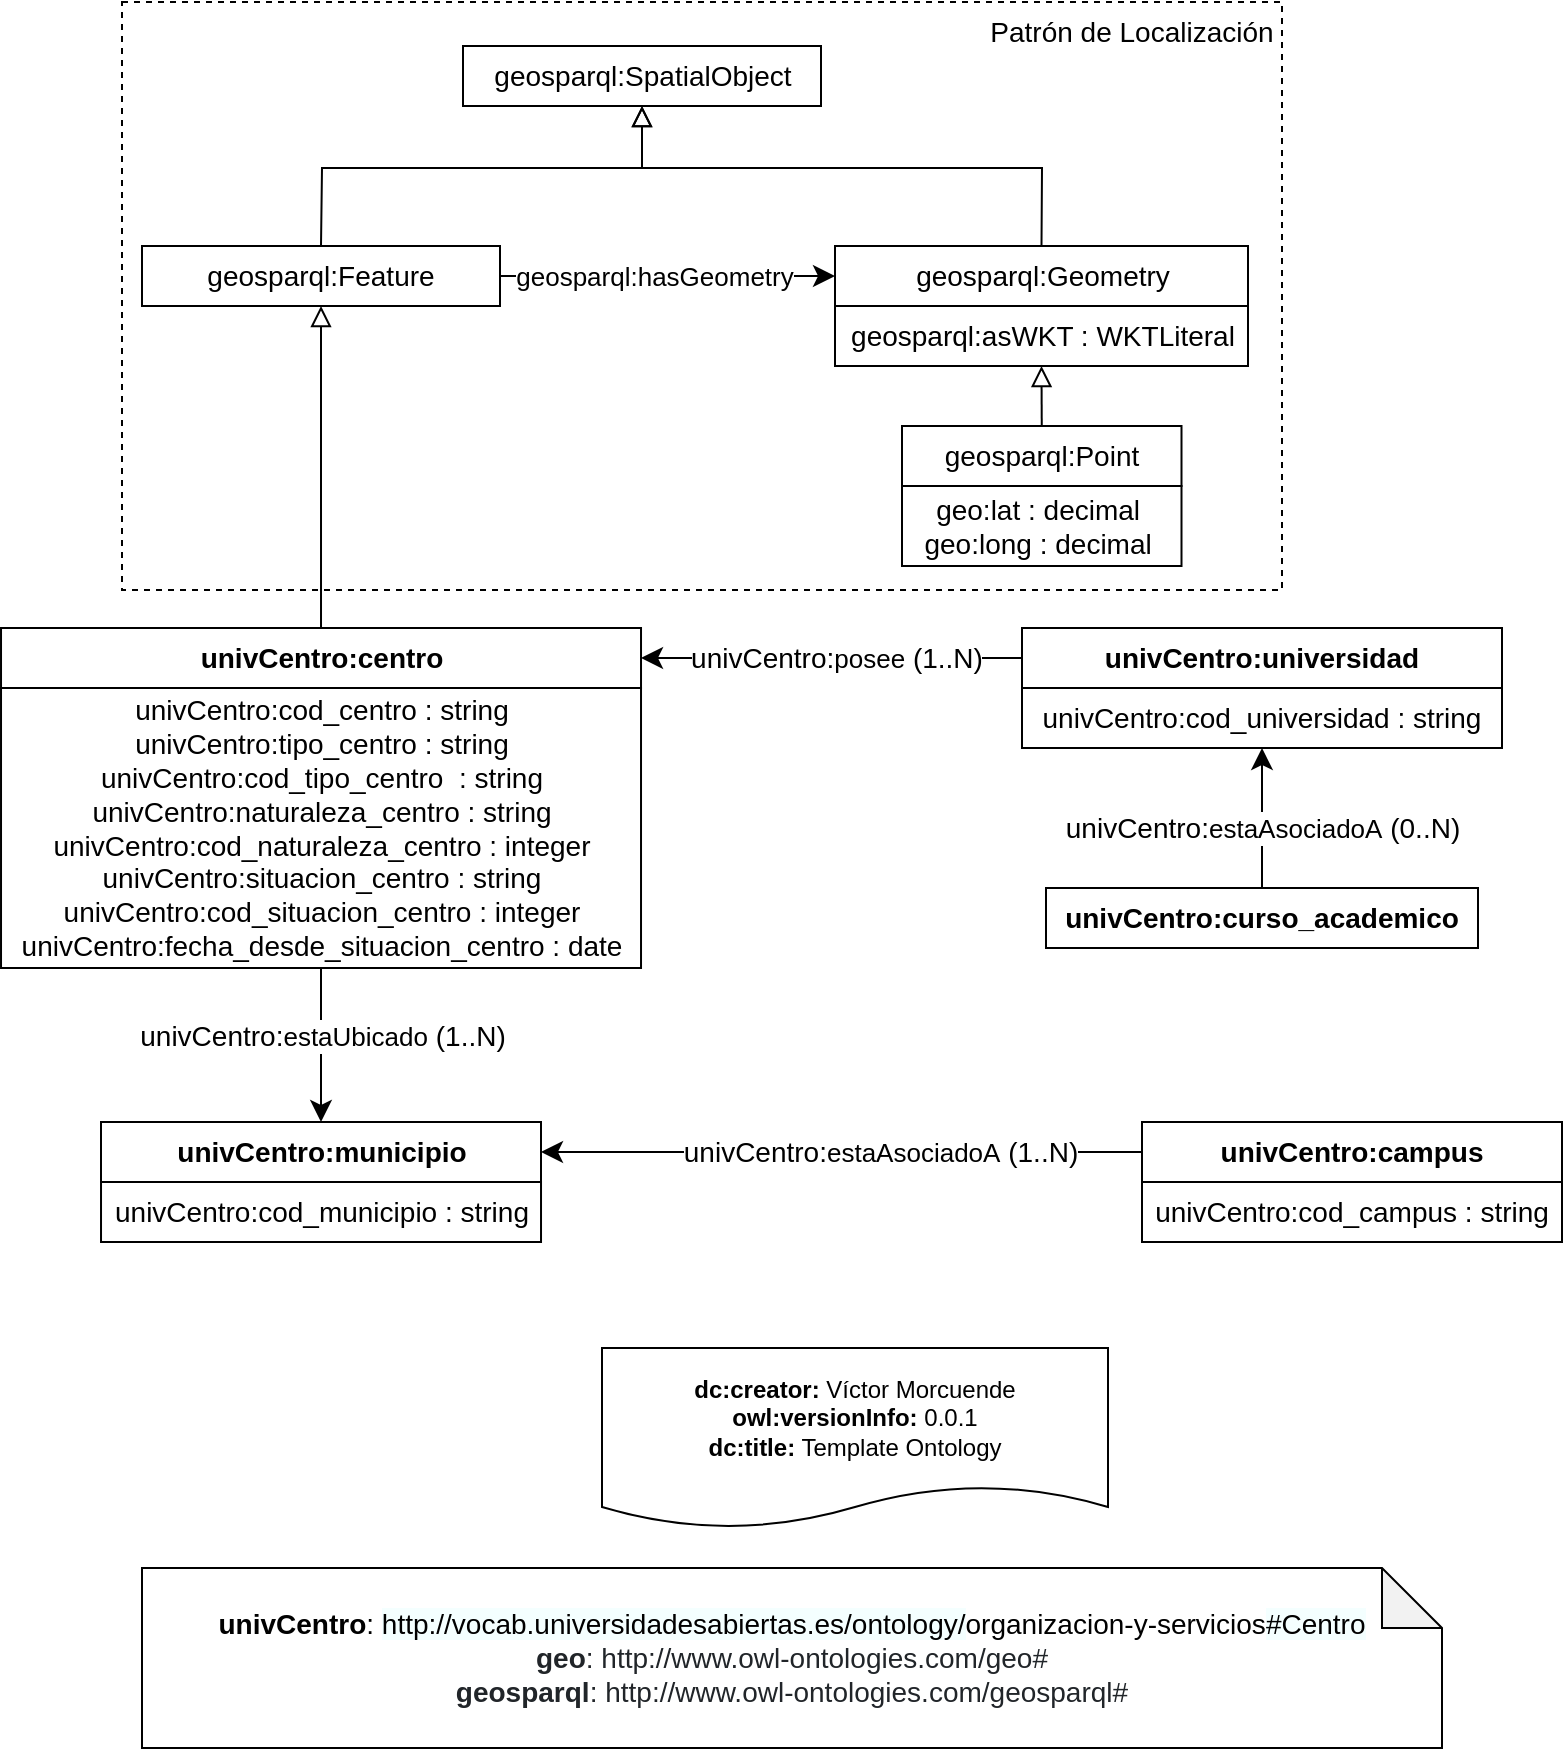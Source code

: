 <mxfile version="16.6.7" type="device"><diagram id="2xOe5xubepqIjJ3LcJC1" name="Page-1"><mxGraphModel dx="1426" dy="819" grid="1" gridSize="10" guides="1" tooltips="1" connect="1" arrows="1" fold="1" page="1" pageScale="1" pageWidth="827" pageHeight="1169" math="0" shadow="0"><root><mxCell id="0"/><mxCell id="1" parent="0"/><mxCell id="tCUEVHxepWvSsO0FmJBN-34" value="" style="rounded=0;whiteSpace=wrap;html=1;fontSize=14;fillColor=none;dashed=1;" parent="1" vertex="1"><mxGeometry x="90" y="37" width="580" height="294" as="geometry"/></mxCell><mxCell id="GceAXbP_iQ2KiE-vqXYj-31" value="&lt;font style=&quot;font-size: 14px&quot;&gt;geosparql:Feature&lt;/font&gt;" style="rounded=0;whiteSpace=wrap;html=1;snapToPoint=1;points=[[0.1,0],[0.2,0],[0.3,0],[0.4,0],[0.5,0],[0.6,0],[0.7,0],[0.8,0],[0.9,0],[0,0.1],[0,0.3],[0,0.5],[0,0.7],[0,0.9],[0.1,1],[0.2,1],[0.3,1],[0.4,1],[0.5,1],[0.6,1],[0.7,1],[0.8,1],[0.9,1],[1,0.1],[1,0.3],[1,0.5],[1,0.7],[1,0.9]];" parent="1" vertex="1"><mxGeometry x="100" y="159.0" width="179" height="30" as="geometry"/></mxCell><mxCell id="GceAXbP_iQ2KiE-vqXYj-32" value="&lt;font style=&quot;font-size: 14px&quot;&gt;geosparql:SpatialObject&lt;/font&gt;" style="rounded=0;whiteSpace=wrap;html=1;snapToPoint=1;points=[[0.1,0],[0.2,0],[0.3,0],[0.4,0],[0.5,0],[0.6,0],[0.7,0],[0.8,0],[0.9,0],[0,0.1],[0,0.3],[0,0.5],[0,0.7],[0,0.9],[0.1,1],[0.2,1],[0.3,1],[0.4,1],[0.5,1],[0.6,1],[0.7,1],[0.8,1],[0.9,1],[1,0.1],[1,0.3],[1,0.5],[1,0.7],[1,0.9]];" parent="1" vertex="1"><mxGeometry x="260.5" y="59.0" width="179" height="30" as="geometry"/></mxCell><mxCell id="GceAXbP_iQ2KiE-vqXYj-43" value="" style="group" parent="1" vertex="1" connectable="0"><mxGeometry x="480" y="249" width="139.75" height="70" as="geometry"/></mxCell><mxCell id="GceAXbP_iQ2KiE-vqXYj-36" value="&lt;font style=&quot;font-size: 14px&quot;&gt;geo:lat : decimal&amp;nbsp;&lt;br&gt;geo:long : decimal&amp;nbsp;&lt;/font&gt;" style="rounded=0;whiteSpace=wrap;html=1;snapToPoint=1;points=[[0.1,0],[0.2,0],[0.3,0],[0.4,0],[0.5,0],[0.6,0],[0.7,0],[0.8,0],[0.9,0],[0,0.1],[0,0.3],[0,0.5],[0,0.7],[0,0.9],[0.1,1],[0.2,1],[0.3,1],[0.4,1],[0.5,1],[0.6,1],[0.7,1],[0.8,1],[0.9,1],[1,0.1],[1,0.3],[1,0.5],[1,0.7],[1,0.9]];" parent="GceAXbP_iQ2KiE-vqXYj-43" vertex="1"><mxGeometry y="30" width="139.75" height="40" as="geometry"/></mxCell><mxCell id="GceAXbP_iQ2KiE-vqXYj-37" value="&lt;font style=&quot;font-size: 14px&quot;&gt;geosparql:Point&lt;/font&gt;" style="rounded=0;whiteSpace=wrap;html=1;snapToPoint=1;points=[[0.1,0],[0.2,0],[0.3,0],[0.4,0],[0.5,0],[0.6,0],[0.7,0],[0.8,0],[0.9,0],[0,0.1],[0,0.3],[0,0.5],[0,0.7],[0,0.9],[0.1,1],[0.2,1],[0.3,1],[0.4,1],[0.5,1],[0.6,1],[0.7,1],[0.8,1],[0.9,1],[1,0.1],[1,0.3],[1,0.5],[1,0.7],[1,0.9]];" parent="GceAXbP_iQ2KiE-vqXYj-43" vertex="1"><mxGeometry width="139.75" height="30" as="geometry"/></mxCell><mxCell id="GceAXbP_iQ2KiE-vqXYj-44" value="" style="group" parent="1" vertex="1" connectable="0"><mxGeometry x="446.5" y="159" width="206.5" height="60" as="geometry"/></mxCell><mxCell id="GceAXbP_iQ2KiE-vqXYj-34" value="&lt;font style=&quot;font-size: 14px&quot;&gt;geosparql:asWKT : WKTLiteral&lt;/font&gt;" style="rounded=0;whiteSpace=wrap;html=1;snapToPoint=1;points=[[0.1,0],[0.2,0],[0.3,0],[0.4,0],[0.5,0],[0.6,0],[0.7,0],[0.8,0],[0.9,0],[0,0.1],[0,0.3],[0,0.5],[0,0.7],[0,0.9],[0.1,1],[0.2,1],[0.3,1],[0.4,1],[0.5,1],[0.6,1],[0.7,1],[0.8,1],[0.9,1],[1,0.1],[1,0.3],[1,0.5],[1,0.7],[1,0.9]];" parent="GceAXbP_iQ2KiE-vqXYj-44" vertex="1"><mxGeometry y="30" width="206.5" height="30" as="geometry"/></mxCell><mxCell id="GceAXbP_iQ2KiE-vqXYj-35" value="&lt;font style=&quot;font-size: 14px&quot;&gt;geosparql:Geometry&lt;/font&gt;" style="rounded=0;whiteSpace=wrap;html=1;snapToPoint=1;points=[[0.1,0],[0.2,0],[0.3,0],[0.4,0],[0.5,0],[0.6,0],[0.7,0],[0.8,0],[0.9,0],[0,0.1],[0,0.3],[0,0.5],[0,0.7],[0,0.9],[0.1,1],[0.2,1],[0.3,1],[0.4,1],[0.5,1],[0.6,1],[0.7,1],[0.8,1],[0.9,1],[1,0.1],[1,0.3],[1,0.5],[1,0.7],[1,0.9]];" parent="GceAXbP_iQ2KiE-vqXYj-44" vertex="1"><mxGeometry width="206.5" height="30" as="geometry"/></mxCell><mxCell id="tCUEVHxepWvSsO0FmJBN-7" value="&lt;font style=&quot;font-size: 14px&quot;&gt;Patrón de Localización&lt;/font&gt;" style="text;html=1;strokeColor=none;fillColor=none;align=center;verticalAlign=middle;whiteSpace=wrap;rounded=0;dashed=1;" parent="1" vertex="1"><mxGeometry x="520" y="37" width="150" height="30" as="geometry"/></mxCell><mxCell id="tCUEVHxepWvSsO0FmJBN-13" value="&lt;div&gt;&lt;b&gt;dc:creator:&lt;/b&gt;&amp;nbsp;Víctor Morcuende&lt;/div&gt;&lt;div&gt;&lt;b&gt;owl:versionInfo:&lt;/b&gt; 0.0.1&lt;/div&gt;&lt;div&gt;&lt;b&gt;dc:title:&lt;/b&gt; Template Ontology&lt;/div&gt;" style="shape=document;whiteSpace=wrap;html=1;boundedLbl=1;labelBackgroundColor=#ffffff;strokeColor=#000000;fontSize=12;fontColor=#000000;size=0.233;fillColor=none;" parent="1" vertex="1"><mxGeometry x="330" y="710" width="253" height="90" as="geometry"/></mxCell><mxCell id="tCUEVHxepWvSsO0FmJBN-14" value="&lt;div&gt;&lt;font style=&quot;font-size: 14px&quot;&gt;&lt;b&gt;univCentro&lt;/b&gt;:&amp;nbsp;&lt;span style=&quot;text-align: left ; background-color: rgb(244 , 255 , 255)&quot;&gt;http://vocab.universidadesabiertas.es/ontology/&lt;/span&gt;organizacion-y-servicios&lt;span style=&quot;background-color: rgb(244 , 255 , 255)&quot;&gt;#Centro&lt;/span&gt;&lt;/font&gt;&lt;/div&gt;&lt;div&gt;&lt;font style=&quot;font-size: 14px&quot;&gt;&lt;span style=&quot;color: rgb(33 , 37 , 41) ; box-sizing: border-box&quot;&gt;&lt;b&gt;geo&lt;/b&gt;:&amp;nbsp;&lt;/span&gt;&lt;span style=&quot;color: rgb(33 , 37 , 41)&quot;&gt;http://www.owl-ontologies.com/geo#&lt;/span&gt;&lt;/font&gt;&lt;/div&gt;&lt;div&gt;&lt;font style=&quot;font-size: 14px&quot;&gt;&lt;span style=&quot;color: rgb(33 , 37 , 41) ; box-sizing: border-box&quot;&gt;&lt;b&gt;geosparql&lt;/b&gt;:&amp;nbsp;&lt;/span&gt;&lt;span style=&quot;color: rgb(33 , 37 , 41)&quot;&gt;http://www.owl-ontologies.com/geosparql#&lt;/span&gt;&lt;/font&gt;&lt;/div&gt;" style="shape=note;whiteSpace=wrap;html=1;backgroundOutline=1;darkOpacity=0.05;fontSize=14;fillColor=none;" parent="1" vertex="1"><mxGeometry x="100" y="820" width="650" height="90" as="geometry"/></mxCell><mxCell id="tCUEVHxepWvSsO0FmJBN-15" value="" style="endArrow=block;html=1;fontColor=#000099;exitX=0.5;exitY=0;exitDx=0;exitDy=0;endFill=0;entryX=0.5;entryY=1;entryDx=0;entryDy=0;endSize=8;arcSize=0;rounded=0;fontSize=14;" parent="1" source="tCUEVHxepWvSsO0FmJBN-43" target="GceAXbP_iQ2KiE-vqXYj-31" edge="1"><mxGeometry width="50" height="50" relative="1" as="geometry"><mxPoint x="189.5" y="350" as="sourcePoint"/><mxPoint x="250" y="210" as="targetPoint"/></mxGeometry></mxCell><mxCell id="tCUEVHxepWvSsO0FmJBN-18" value="" style="endArrow=block;html=1;fontColor=#000099;exitX=0.5;exitY=0;exitDx=0;exitDy=0;endFill=0;endSize=8;arcSize=0;rounded=0;fontSize=14;entryX=0.5;entryY=1;entryDx=0;entryDy=0;" parent="1" source="GceAXbP_iQ2KiE-vqXYj-31" target="GceAXbP_iQ2KiE-vqXYj-32" edge="1"><mxGeometry width="50" height="50" relative="1" as="geometry"><mxPoint x="195.5" y="360" as="sourcePoint"/><mxPoint x="350" y="120" as="targetPoint"/><Array as="points"><mxPoint x="190" y="120"/><mxPoint x="350" y="120"/></Array></mxGeometry></mxCell><mxCell id="tCUEVHxepWvSsO0FmJBN-19" value="" style="endArrow=block;html=1;fontColor=#000099;exitX=0.5;exitY=0;exitDx=0;exitDy=0;endFill=0;endSize=8;arcSize=0;rounded=0;fontSize=14;entryX=0.5;entryY=1;entryDx=0;entryDy=0;" parent="1" source="GceAXbP_iQ2KiE-vqXYj-35" target="GceAXbP_iQ2KiE-vqXYj-32" edge="1"><mxGeometry width="50" height="50" relative="1" as="geometry"><mxPoint x="205.5" y="370" as="sourcePoint"/><mxPoint x="360" y="110" as="targetPoint"/><Array as="points"><mxPoint x="550" y="120"/><mxPoint x="350" y="120"/></Array></mxGeometry></mxCell><mxCell id="tCUEVHxepWvSsO0FmJBN-22" value="" style="endArrow=classic;html=1;exitX=1;exitY=0.5;exitDx=0;exitDy=0;entryX=0;entryY=0.5;entryDx=0;entryDy=0;endSize=8;arcSize=0;rounded=0;fontSize=14;" parent="1" source="GceAXbP_iQ2KiE-vqXYj-31" target="GceAXbP_iQ2KiE-vqXYj-35" edge="1"><mxGeometry width="50" height="50" relative="1" as="geometry"><mxPoint x="186.25" y="284.0" as="sourcePoint"/><mxPoint x="360.25" y="284.0" as="targetPoint"/></mxGeometry></mxCell><mxCell id="tCUEVHxepWvSsO0FmJBN-23" value="&lt;span style=&quot;font-size: 13px&quot;&gt;geosparql:hasGeometry&lt;/span&gt;" style="text;html=1;align=center;verticalAlign=middle;resizable=0;points=[];labelBackgroundColor=#ffffff;fontSize=14;fillColor=none;" parent="tCUEVHxepWvSsO0FmJBN-22" vertex="1" connectable="0"><mxGeometry x="-0.127" relative="1" as="geometry"><mxPoint x="4.17" as="offset"/></mxGeometry></mxCell><mxCell id="tCUEVHxepWvSsO0FmJBN-24" value="" style="endArrow=block;html=1;fontColor=#000099;exitX=0.5;exitY=0;exitDx=0;exitDy=0;endFill=0;entryX=0.5;entryY=1;entryDx=0;entryDy=0;endSize=8;arcSize=0;rounded=0;fontSize=14;" parent="1" source="GceAXbP_iQ2KiE-vqXYj-37" target="GceAXbP_iQ2KiE-vqXYj-34" edge="1"><mxGeometry width="50" height="50" relative="1" as="geometry"><mxPoint x="199.5" y="360" as="sourcePoint"/><mxPoint x="199.5" y="199.0" as="targetPoint"/></mxGeometry></mxCell><mxCell id="tCUEVHxepWvSsO0FmJBN-36" value="univCentro:cod_universidad : string" style="rounded=0;whiteSpace=wrap;html=1;snapToPoint=1;points=[[0.1,0],[0.2,0],[0.3,0],[0.4,0],[0.5,0],[0.6,0],[0.7,0],[0.8,0],[0.9,0],[0,0.1],[0,0.3],[0,0.5],[0,0.7],[0,0.9],[0.1,1],[0.2,1],[0.3,1],[0.4,1],[0.5,1],[0.6,1],[0.7,1],[0.8,1],[0.9,1],[1,0.1],[1,0.3],[1,0.5],[1,0.7],[1,0.9]];fontFamily=Helvetica;fontSize=14;fillColor=none;" parent="1" vertex="1"><mxGeometry x="540" y="380" width="240" height="30" as="geometry"/></mxCell><mxCell id="tCUEVHxepWvSsO0FmJBN-37" value="&lt;b&gt;univCentro&lt;/b&gt;&lt;b&gt;:universidad&lt;/b&gt;" style="rounded=0;whiteSpace=wrap;html=1;snapToPoint=1;points=[[0.1,0],[0.2,0],[0.3,0],[0.4,0],[0.5,0],[0.6,0],[0.7,0],[0.8,0],[0.9,0],[0,0.1],[0,0.3],[0,0.5],[0,0.7],[0,0.9],[0.1,1],[0.2,1],[0.3,1],[0.4,1],[0.5,1],[0.6,1],[0.7,1],[0.8,1],[0.9,1],[1,0.1],[1,0.3],[1,0.5],[1,0.7],[1,0.9]];fontFamily=Helvetica;fontSize=14;fillColor=none;" parent="1" vertex="1"><mxGeometry x="540" y="350" width="240" height="30" as="geometry"/></mxCell><mxCell id="tCUEVHxepWvSsO0FmJBN-38" value="&lt;b&gt;univCentro&lt;/b&gt;&lt;b&gt;:curso_academico&lt;/b&gt;" style="rounded=0;whiteSpace=wrap;html=1;snapToPoint=1;points=[[0.1,0],[0.2,0],[0.3,0],[0.4,0],[0.5,0],[0.6,0],[0.7,0],[0.8,0],[0.9,0],[0,0.1],[0,0.3],[0,0.5],[0,0.7],[0,0.9],[0.1,1],[0.2,1],[0.3,1],[0.4,1],[0.5,1],[0.6,1],[0.7,1],[0.8,1],[0.9,1],[1,0.1],[1,0.3],[1,0.5],[1,0.7],[1,0.9]];fontFamily=Helvetica;fontSize=14;fillColor=none;" parent="1" vertex="1"><mxGeometry x="552" y="480" width="216" height="30" as="geometry"/></mxCell><mxCell id="tCUEVHxepWvSsO0FmJBN-42" value="univCentro:cod_centro : string&lt;br&gt;univCentro:tipo_centro : string&lt;br&gt;univCentro:cod_tipo_centro &amp;nbsp;: string&lt;br&gt;univCentro:naturaleza_centro : string&lt;br&gt;univCentro:cod_naturaleza_centro : integer&lt;br&gt;univCentro:situacion_centro : string&lt;br&gt;univCentro:cod_situacion_centro : integer&lt;br&gt;univCentro:fecha_desde_situacion_centro : date" style="rounded=0;whiteSpace=wrap;html=1;snapToPoint=1;points=[[0.1,0],[0.2,0],[0.3,0],[0.4,0],[0.5,0],[0.6,0],[0.7,0],[0.8,0],[0.9,0],[0,0.1],[0,0.3],[0,0.5],[0,0.7],[0,0.9],[0.1,1],[0.2,1],[0.3,1],[0.4,1],[0.5,1],[0.6,1],[0.7,1],[0.8,1],[0.9,1],[1,0.1],[1,0.3],[1,0.5],[1,0.7],[1,0.9]];fontFamily=Helvetica;fontSize=14;fillColor=none;" parent="1" vertex="1"><mxGeometry x="29.51" y="380" width="320" height="140" as="geometry"/></mxCell><mxCell id="tCUEVHxepWvSsO0FmJBN-43" value="&lt;b&gt;univCentro&lt;/b&gt;&lt;b&gt;:centro&lt;/b&gt;" style="rounded=0;whiteSpace=wrap;html=1;snapToPoint=1;points=[[0.1,0],[0.2,0],[0.3,0],[0.4,0],[0.5,0],[0.6,0],[0.7,0],[0.8,0],[0.9,0],[0,0.1],[0,0.3],[0,0.5],[0,0.7],[0,0.9],[0.1,1],[0.2,1],[0.3,1],[0.4,1],[0.5,1],[0.6,1],[0.7,1],[0.8,1],[0.9,1],[1,0.1],[1,0.3],[1,0.5],[1,0.7],[1,0.9]];fontFamily=Helvetica;fontSize=14;fillColor=none;" parent="1" vertex="1"><mxGeometry x="29.51" y="350" width="320" height="30" as="geometry"/></mxCell><mxCell id="tCUEVHxepWvSsO0FmJBN-49" value="" style="endArrow=classic;html=1;exitX=0.5;exitY=0;exitDx=0;exitDy=0;entryX=0.5;entryY=1;entryDx=0;entryDy=0;endSize=8;arcSize=0;rounded=0;fontFamily=Helvetica;fontSize=14;" parent="1" source="tCUEVHxepWvSsO0FmJBN-38" target="tCUEVHxepWvSsO0FmJBN-36" edge="1"><mxGeometry width="50" height="50" relative="1" as="geometry"><mxPoint x="890" y="455" as="sourcePoint"/><mxPoint x="1080" y="455" as="targetPoint"/></mxGeometry></mxCell><mxCell id="tCUEVHxepWvSsO0FmJBN-50" value="&lt;div&gt;univCentro:&lt;span style=&quot;font-size: 13px&quot;&gt;estaAsociadoA&lt;/span&gt;&amp;nbsp;(0..N)&lt;/div&gt;" style="text;html=1;align=center;verticalAlign=middle;resizable=0;points=[];labelBackgroundColor=#ffffff;fontFamily=Helvetica;fontSize=14;fillColor=none;" parent="tCUEVHxepWvSsO0FmJBN-49" vertex="1" connectable="0"><mxGeometry x="-0.127" relative="1" as="geometry"><mxPoint as="offset"/></mxGeometry></mxCell><mxCell id="tCUEVHxepWvSsO0FmJBN-54" value="" style="endArrow=classic;html=1;exitX=0;exitY=0.5;exitDx=0;exitDy=0;entryX=1;entryY=0.5;entryDx=0;entryDy=0;endSize=8;arcSize=0;rounded=0;fontFamily=Helvetica;fontSize=14;" parent="1" source="tCUEVHxepWvSsO0FmJBN-37" target="tCUEVHxepWvSsO0FmJBN-43" edge="1"><mxGeometry width="50" height="50" relative="1" as="geometry"><mxPoint x="470" y="480" as="sourcePoint"/><mxPoint x="470" y="420" as="targetPoint"/></mxGeometry></mxCell><mxCell id="tCUEVHxepWvSsO0FmJBN-55" value="&lt;div&gt;univCentro:&lt;font size=&quot;2&quot;&gt;posee&lt;/font&gt;&amp;nbsp;(1..N)&lt;/div&gt;" style="text;html=1;align=center;verticalAlign=middle;resizable=0;points=[];labelBackgroundColor=#ffffff;fontFamily=Helvetica;fontSize=14;fillColor=none;" parent="tCUEVHxepWvSsO0FmJBN-54" vertex="1" connectable="0"><mxGeometry x="-0.127" relative="1" as="geometry"><mxPoint x="-10" as="offset"/></mxGeometry></mxCell><mxCell id="tCUEVHxepWvSsO0FmJBN-56" value="" style="endArrow=classic;html=1;exitX=0.5;exitY=1;exitDx=0;exitDy=0;entryX=0.5;entryY=0;entryDx=0;entryDy=0;endSize=8;arcSize=0;rounded=0;fontFamily=Helvetica;fontSize=14;" parent="1" source="tCUEVHxepWvSsO0FmJBN-42" target="tCUEVHxepWvSsO0FmJBN-63" edge="1"><mxGeometry width="50" height="50" relative="1" as="geometry"><mxPoint x="470" y="540" as="sourcePoint"/><mxPoint x="189.505" y="597" as="targetPoint"/></mxGeometry></mxCell><mxCell id="tCUEVHxepWvSsO0FmJBN-57" value="&lt;div&gt;univCentro:&lt;span style=&quot;font-size: 13px&quot;&gt;estaUbicado&lt;/span&gt;&amp;nbsp;(1..N)&lt;/div&gt;" style="text;html=1;align=center;verticalAlign=middle;resizable=0;points=[];labelBackgroundColor=#ffffff;fontFamily=Helvetica;fontSize=14;fillColor=none;" parent="tCUEVHxepWvSsO0FmJBN-56" vertex="1" connectable="0"><mxGeometry x="-0.127" relative="1" as="geometry"><mxPoint as="offset"/></mxGeometry></mxCell><mxCell id="tCUEVHxepWvSsO0FmJBN-58" value="" style="endArrow=classic;html=1;exitX=0;exitY=0.5;exitDx=0;exitDy=0;entryX=1;entryY=0.5;entryDx=0;entryDy=0;endSize=8;arcSize=0;rounded=0;fontFamily=Helvetica;fontSize=14;" parent="1" source="tCUEVHxepWvSsO0FmJBN-61" target="tCUEVHxepWvSsO0FmJBN-63" edge="1"><mxGeometry width="50" height="50" relative="1" as="geometry"><mxPoint x="600" y="612" as="sourcePoint"/><mxPoint x="333.13" y="612" as="targetPoint"/></mxGeometry></mxCell><mxCell id="tCUEVHxepWvSsO0FmJBN-59" value="&lt;div&gt;univCentro:&lt;span style=&quot;font-size: 13px&quot;&gt;estaAsociadoA&lt;/span&gt;&amp;nbsp;(1..N)&lt;/div&gt;" style="text;html=1;align=center;verticalAlign=middle;resizable=0;points=[];labelBackgroundColor=#ffffff;fontFamily=Helvetica;fontSize=14;fillColor=none;" parent="tCUEVHxepWvSsO0FmJBN-58" vertex="1" connectable="0"><mxGeometry x="-0.127" relative="1" as="geometry"><mxPoint as="offset"/></mxGeometry></mxCell><mxCell id="tCUEVHxepWvSsO0FmJBN-60" value="univCentro:cod_campus : string" style="rounded=0;whiteSpace=wrap;html=1;snapToPoint=1;points=[[0.1,0],[0.2,0],[0.3,0],[0.4,0],[0.5,0],[0.6,0],[0.7,0],[0.8,0],[0.9,0],[0,0.1],[0,0.3],[0,0.5],[0,0.7],[0,0.9],[0.1,1],[0.2,1],[0.3,1],[0.4,1],[0.5,1],[0.6,1],[0.7,1],[0.8,1],[0.9,1],[1,0.1],[1,0.3],[1,0.5],[1,0.7],[1,0.9]];fontFamily=Helvetica;fontSize=14;fillColor=none;" parent="1" vertex="1"><mxGeometry x="600" y="627" width="210" height="30" as="geometry"/></mxCell><mxCell id="tCUEVHxepWvSsO0FmJBN-61" value="&lt;b&gt;univCentro&lt;/b&gt;&lt;b&gt;:campus&lt;/b&gt;" style="rounded=0;whiteSpace=wrap;html=1;snapToPoint=1;points=[[0.1,0],[0.2,0],[0.3,0],[0.4,0],[0.5,0],[0.6,0],[0.7,0],[0.8,0],[0.9,0],[0,0.1],[0,0.3],[0,0.5],[0,0.7],[0,0.9],[0.1,1],[0.2,1],[0.3,1],[0.4,1],[0.5,1],[0.6,1],[0.7,1],[0.8,1],[0.9,1],[1,0.1],[1,0.3],[1,0.5],[1,0.7],[1,0.9]];fontFamily=Helvetica;fontSize=14;fillColor=none;" parent="1" vertex="1"><mxGeometry x="600" y="597" width="210" height="30" as="geometry"/></mxCell><mxCell id="tCUEVHxepWvSsO0FmJBN-62" value="univCentro:cod_municipio : string" style="rounded=0;whiteSpace=wrap;html=1;snapToPoint=1;points=[[0.1,0],[0.2,0],[0.3,0],[0.4,0],[0.5,0],[0.6,0],[0.7,0],[0.8,0],[0.9,0],[0,0.1],[0,0.3],[0,0.5],[0,0.7],[0,0.9],[0.1,1],[0.2,1],[0.3,1],[0.4,1],[0.5,1],[0.6,1],[0.7,1],[0.8,1],[0.9,1],[1,0.1],[1,0.3],[1,0.5],[1,0.7],[1,0.9]];fontFamily=Helvetica;fontSize=14;fillColor=none;" parent="1" vertex="1"><mxGeometry x="79.51" y="627" width="220" height="30" as="geometry"/></mxCell><mxCell id="tCUEVHxepWvSsO0FmJBN-63" value="&lt;b&gt;univCentro&lt;/b&gt;&lt;b&gt;:municipio&lt;/b&gt;" style="rounded=0;whiteSpace=wrap;html=1;snapToPoint=1;points=[[0.1,0],[0.2,0],[0.3,0],[0.4,0],[0.5,0],[0.6,0],[0.7,0],[0.8,0],[0.9,0],[0,0.1],[0,0.3],[0,0.5],[0,0.7],[0,0.9],[0.1,1],[0.2,1],[0.3,1],[0.4,1],[0.5,1],[0.6,1],[0.7,1],[0.8,1],[0.9,1],[1,0.1],[1,0.3],[1,0.5],[1,0.7],[1,0.9]];fontFamily=Helvetica;fontSize=14;fillColor=none;" parent="1" vertex="1"><mxGeometry x="79.5" y="597" width="220" height="30" as="geometry"/></mxCell></root></mxGraphModel></diagram></mxfile>